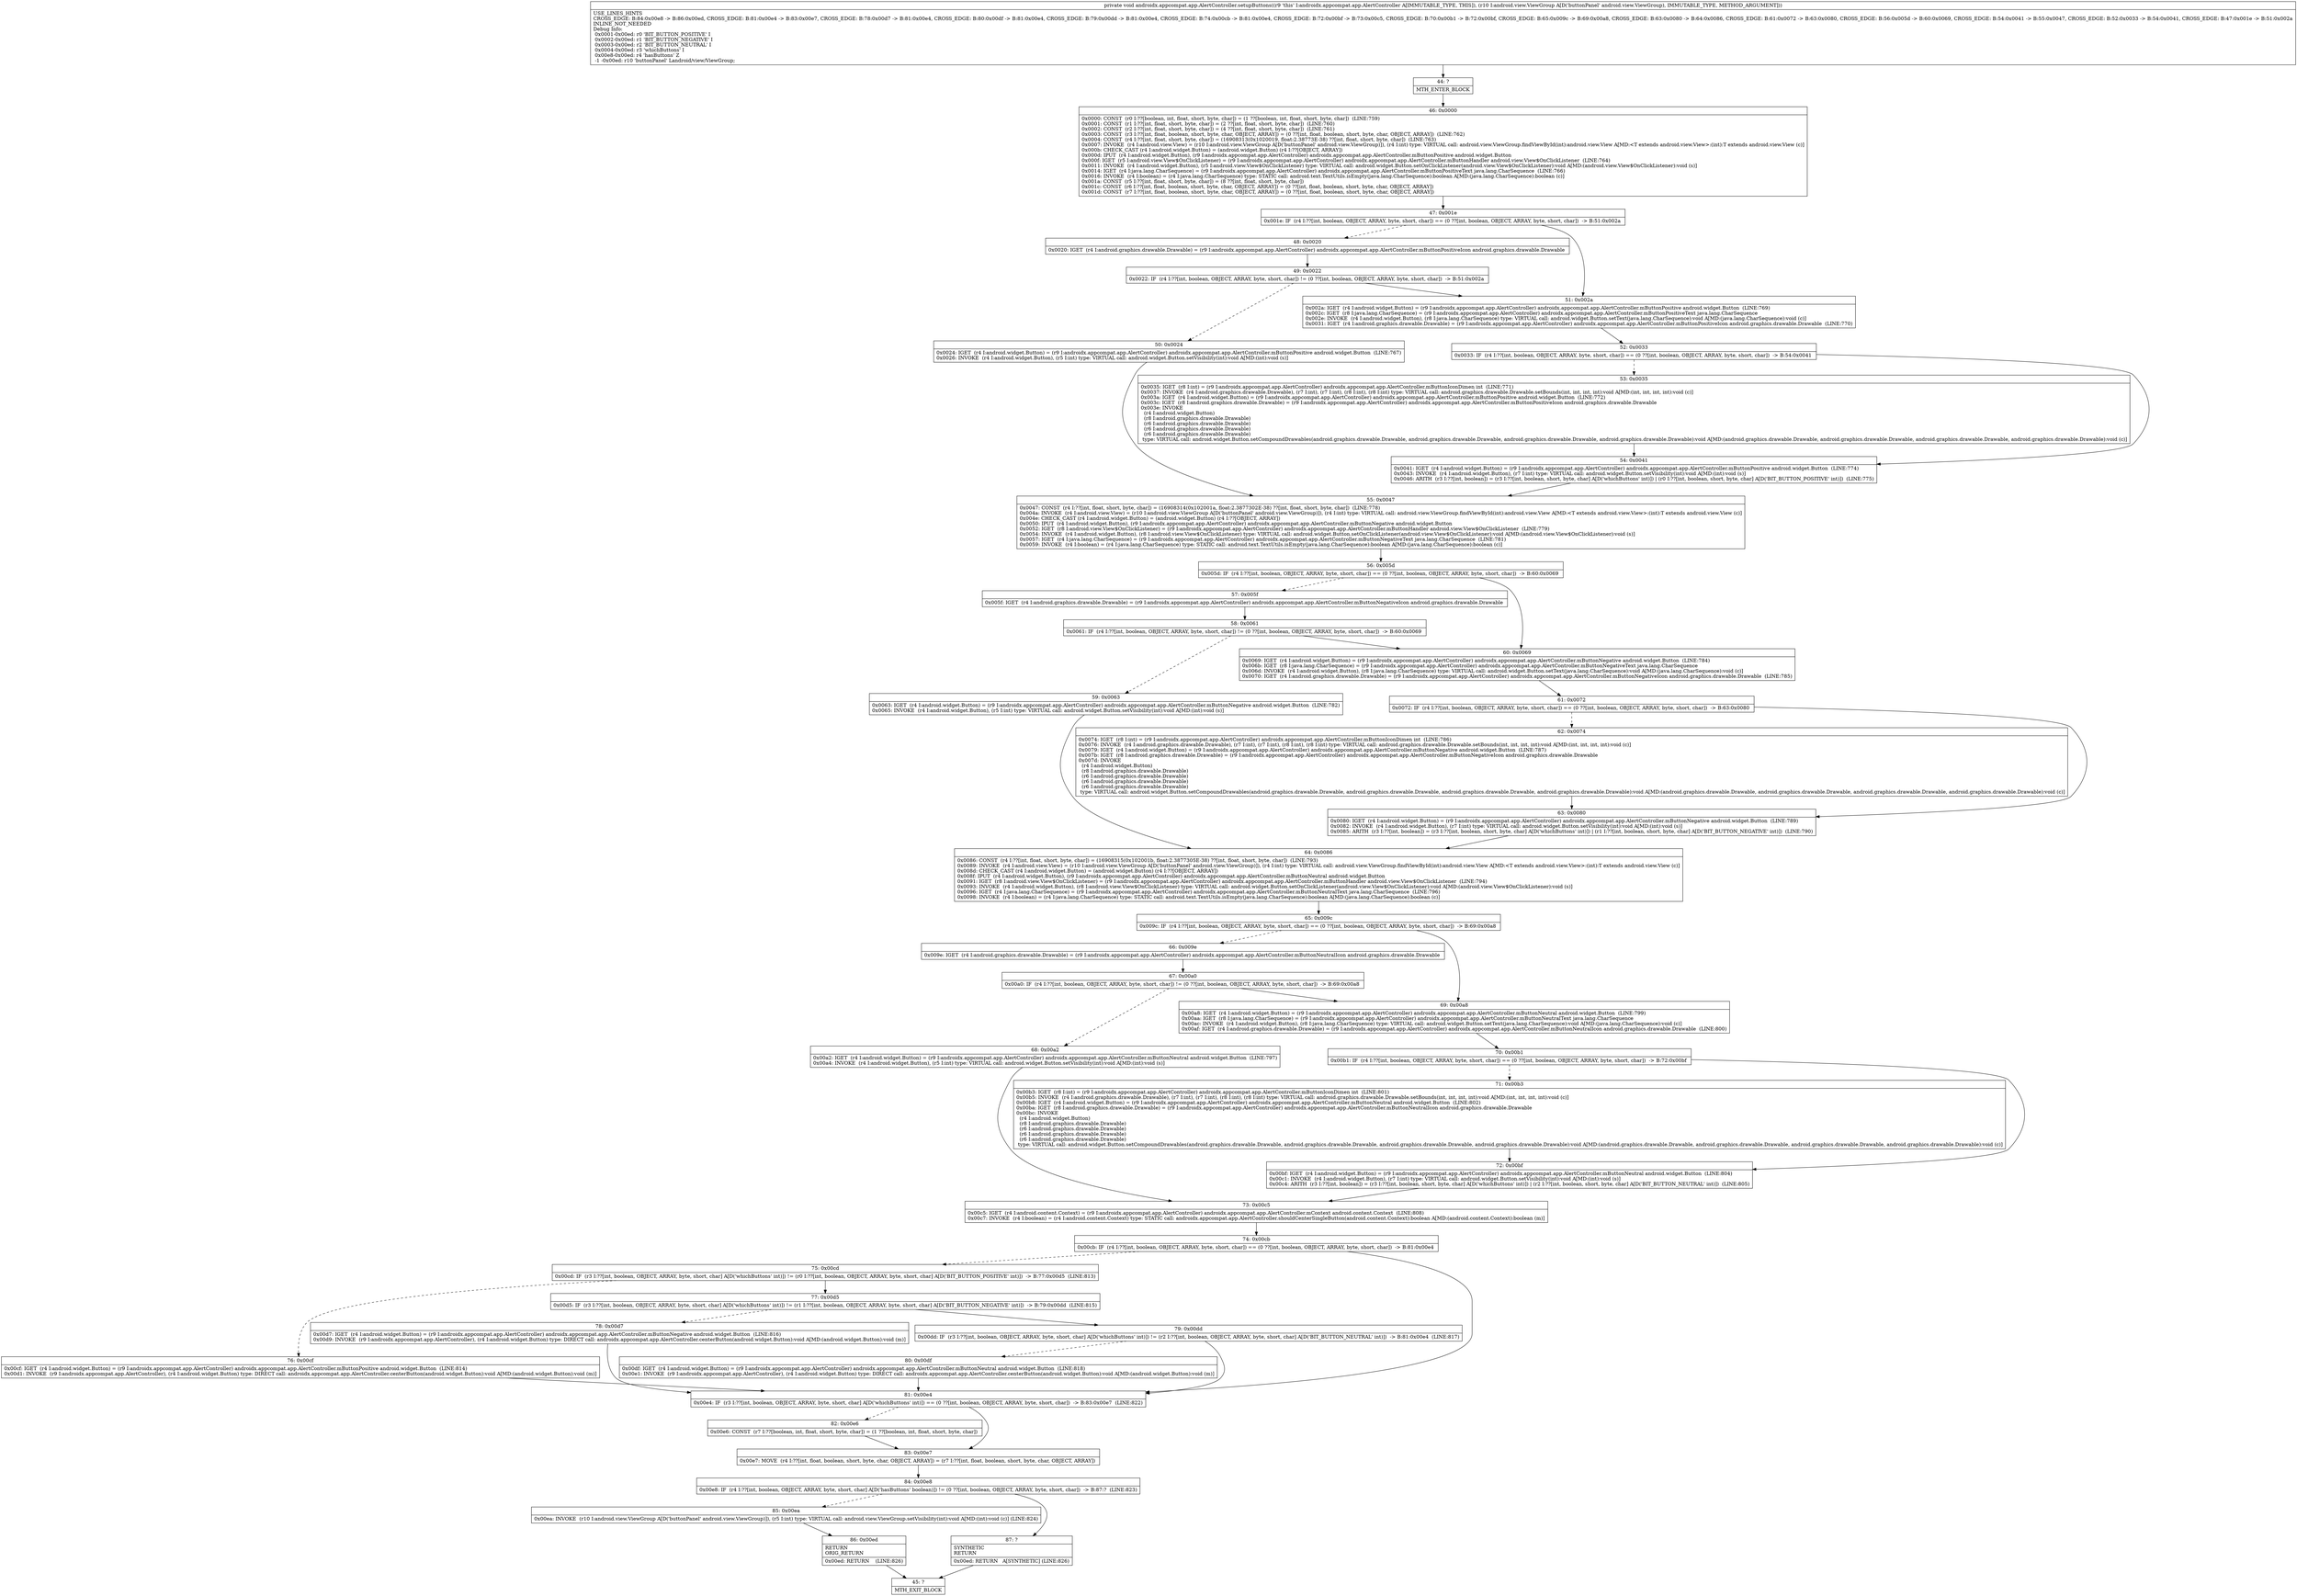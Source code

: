 digraph "CFG forandroidx.appcompat.app.AlertController.setupButtons(Landroid\/view\/ViewGroup;)V" {
Node_44 [shape=record,label="{44\:\ ?|MTH_ENTER_BLOCK\l}"];
Node_46 [shape=record,label="{46\:\ 0x0000|0x0000: CONST  (r0 I:??[boolean, int, float, short, byte, char]) = (1 ??[boolean, int, float, short, byte, char])  (LINE:759)\l0x0001: CONST  (r1 I:??[int, float, short, byte, char]) = (2 ??[int, float, short, byte, char])  (LINE:760)\l0x0002: CONST  (r2 I:??[int, float, short, byte, char]) = (4 ??[int, float, short, byte, char])  (LINE:761)\l0x0003: CONST  (r3 I:??[int, float, boolean, short, byte, char, OBJECT, ARRAY]) = (0 ??[int, float, boolean, short, byte, char, OBJECT, ARRAY])  (LINE:762)\l0x0004: CONST  (r4 I:??[int, float, short, byte, char]) = (16908313(0x1020019, float:2.38773E\-38) ??[int, float, short, byte, char])  (LINE:763)\l0x0007: INVOKE  (r4 I:android.view.View) = (r10 I:android.view.ViewGroup A[D('buttonPanel' android.view.ViewGroup)]), (r4 I:int) type: VIRTUAL call: android.view.ViewGroup.findViewById(int):android.view.View A[MD:\<T extends android.view.View\>:(int):T extends android.view.View (c)]\l0x000b: CHECK_CAST (r4 I:android.widget.Button) = (android.widget.Button) (r4 I:??[OBJECT, ARRAY]) \l0x000d: IPUT  (r4 I:android.widget.Button), (r9 I:androidx.appcompat.app.AlertController) androidx.appcompat.app.AlertController.mButtonPositive android.widget.Button \l0x000f: IGET  (r5 I:android.view.View$OnClickListener) = (r9 I:androidx.appcompat.app.AlertController) androidx.appcompat.app.AlertController.mButtonHandler android.view.View$OnClickListener  (LINE:764)\l0x0011: INVOKE  (r4 I:android.widget.Button), (r5 I:android.view.View$OnClickListener) type: VIRTUAL call: android.widget.Button.setOnClickListener(android.view.View$OnClickListener):void A[MD:(android.view.View$OnClickListener):void (s)]\l0x0014: IGET  (r4 I:java.lang.CharSequence) = (r9 I:androidx.appcompat.app.AlertController) androidx.appcompat.app.AlertController.mButtonPositiveText java.lang.CharSequence  (LINE:766)\l0x0016: INVOKE  (r4 I:boolean) = (r4 I:java.lang.CharSequence) type: STATIC call: android.text.TextUtils.isEmpty(java.lang.CharSequence):boolean A[MD:(java.lang.CharSequence):boolean (c)]\l0x001a: CONST  (r5 I:??[int, float, short, byte, char]) = (8 ??[int, float, short, byte, char]) \l0x001c: CONST  (r6 I:??[int, float, boolean, short, byte, char, OBJECT, ARRAY]) = (0 ??[int, float, boolean, short, byte, char, OBJECT, ARRAY]) \l0x001d: CONST  (r7 I:??[int, float, boolean, short, byte, char, OBJECT, ARRAY]) = (0 ??[int, float, boolean, short, byte, char, OBJECT, ARRAY]) \l}"];
Node_47 [shape=record,label="{47\:\ 0x001e|0x001e: IF  (r4 I:??[int, boolean, OBJECT, ARRAY, byte, short, char]) == (0 ??[int, boolean, OBJECT, ARRAY, byte, short, char])  \-\> B:51:0x002a \l}"];
Node_48 [shape=record,label="{48\:\ 0x0020|0x0020: IGET  (r4 I:android.graphics.drawable.Drawable) = (r9 I:androidx.appcompat.app.AlertController) androidx.appcompat.app.AlertController.mButtonPositiveIcon android.graphics.drawable.Drawable \l}"];
Node_49 [shape=record,label="{49\:\ 0x0022|0x0022: IF  (r4 I:??[int, boolean, OBJECT, ARRAY, byte, short, char]) != (0 ??[int, boolean, OBJECT, ARRAY, byte, short, char])  \-\> B:51:0x002a \l}"];
Node_50 [shape=record,label="{50\:\ 0x0024|0x0024: IGET  (r4 I:android.widget.Button) = (r9 I:androidx.appcompat.app.AlertController) androidx.appcompat.app.AlertController.mButtonPositive android.widget.Button  (LINE:767)\l0x0026: INVOKE  (r4 I:android.widget.Button), (r5 I:int) type: VIRTUAL call: android.widget.Button.setVisibility(int):void A[MD:(int):void (s)]\l}"];
Node_55 [shape=record,label="{55\:\ 0x0047|0x0047: CONST  (r4 I:??[int, float, short, byte, char]) = (16908314(0x102001a, float:2.3877302E\-38) ??[int, float, short, byte, char])  (LINE:778)\l0x004a: INVOKE  (r4 I:android.view.View) = (r10 I:android.view.ViewGroup A[D('buttonPanel' android.view.ViewGroup)]), (r4 I:int) type: VIRTUAL call: android.view.ViewGroup.findViewById(int):android.view.View A[MD:\<T extends android.view.View\>:(int):T extends android.view.View (c)]\l0x004e: CHECK_CAST (r4 I:android.widget.Button) = (android.widget.Button) (r4 I:??[OBJECT, ARRAY]) \l0x0050: IPUT  (r4 I:android.widget.Button), (r9 I:androidx.appcompat.app.AlertController) androidx.appcompat.app.AlertController.mButtonNegative android.widget.Button \l0x0052: IGET  (r8 I:android.view.View$OnClickListener) = (r9 I:androidx.appcompat.app.AlertController) androidx.appcompat.app.AlertController.mButtonHandler android.view.View$OnClickListener  (LINE:779)\l0x0054: INVOKE  (r4 I:android.widget.Button), (r8 I:android.view.View$OnClickListener) type: VIRTUAL call: android.widget.Button.setOnClickListener(android.view.View$OnClickListener):void A[MD:(android.view.View$OnClickListener):void (s)]\l0x0057: IGET  (r4 I:java.lang.CharSequence) = (r9 I:androidx.appcompat.app.AlertController) androidx.appcompat.app.AlertController.mButtonNegativeText java.lang.CharSequence  (LINE:781)\l0x0059: INVOKE  (r4 I:boolean) = (r4 I:java.lang.CharSequence) type: STATIC call: android.text.TextUtils.isEmpty(java.lang.CharSequence):boolean A[MD:(java.lang.CharSequence):boolean (c)]\l}"];
Node_56 [shape=record,label="{56\:\ 0x005d|0x005d: IF  (r4 I:??[int, boolean, OBJECT, ARRAY, byte, short, char]) == (0 ??[int, boolean, OBJECT, ARRAY, byte, short, char])  \-\> B:60:0x0069 \l}"];
Node_57 [shape=record,label="{57\:\ 0x005f|0x005f: IGET  (r4 I:android.graphics.drawable.Drawable) = (r9 I:androidx.appcompat.app.AlertController) androidx.appcompat.app.AlertController.mButtonNegativeIcon android.graphics.drawable.Drawable \l}"];
Node_58 [shape=record,label="{58\:\ 0x0061|0x0061: IF  (r4 I:??[int, boolean, OBJECT, ARRAY, byte, short, char]) != (0 ??[int, boolean, OBJECT, ARRAY, byte, short, char])  \-\> B:60:0x0069 \l}"];
Node_59 [shape=record,label="{59\:\ 0x0063|0x0063: IGET  (r4 I:android.widget.Button) = (r9 I:androidx.appcompat.app.AlertController) androidx.appcompat.app.AlertController.mButtonNegative android.widget.Button  (LINE:782)\l0x0065: INVOKE  (r4 I:android.widget.Button), (r5 I:int) type: VIRTUAL call: android.widget.Button.setVisibility(int):void A[MD:(int):void (s)]\l}"];
Node_64 [shape=record,label="{64\:\ 0x0086|0x0086: CONST  (r4 I:??[int, float, short, byte, char]) = (16908315(0x102001b, float:2.3877305E\-38) ??[int, float, short, byte, char])  (LINE:793)\l0x0089: INVOKE  (r4 I:android.view.View) = (r10 I:android.view.ViewGroup A[D('buttonPanel' android.view.ViewGroup)]), (r4 I:int) type: VIRTUAL call: android.view.ViewGroup.findViewById(int):android.view.View A[MD:\<T extends android.view.View\>:(int):T extends android.view.View (c)]\l0x008d: CHECK_CAST (r4 I:android.widget.Button) = (android.widget.Button) (r4 I:??[OBJECT, ARRAY]) \l0x008f: IPUT  (r4 I:android.widget.Button), (r9 I:androidx.appcompat.app.AlertController) androidx.appcompat.app.AlertController.mButtonNeutral android.widget.Button \l0x0091: IGET  (r8 I:android.view.View$OnClickListener) = (r9 I:androidx.appcompat.app.AlertController) androidx.appcompat.app.AlertController.mButtonHandler android.view.View$OnClickListener  (LINE:794)\l0x0093: INVOKE  (r4 I:android.widget.Button), (r8 I:android.view.View$OnClickListener) type: VIRTUAL call: android.widget.Button.setOnClickListener(android.view.View$OnClickListener):void A[MD:(android.view.View$OnClickListener):void (s)]\l0x0096: IGET  (r4 I:java.lang.CharSequence) = (r9 I:androidx.appcompat.app.AlertController) androidx.appcompat.app.AlertController.mButtonNeutralText java.lang.CharSequence  (LINE:796)\l0x0098: INVOKE  (r4 I:boolean) = (r4 I:java.lang.CharSequence) type: STATIC call: android.text.TextUtils.isEmpty(java.lang.CharSequence):boolean A[MD:(java.lang.CharSequence):boolean (c)]\l}"];
Node_65 [shape=record,label="{65\:\ 0x009c|0x009c: IF  (r4 I:??[int, boolean, OBJECT, ARRAY, byte, short, char]) == (0 ??[int, boolean, OBJECT, ARRAY, byte, short, char])  \-\> B:69:0x00a8 \l}"];
Node_66 [shape=record,label="{66\:\ 0x009e|0x009e: IGET  (r4 I:android.graphics.drawable.Drawable) = (r9 I:androidx.appcompat.app.AlertController) androidx.appcompat.app.AlertController.mButtonNeutralIcon android.graphics.drawable.Drawable \l}"];
Node_67 [shape=record,label="{67\:\ 0x00a0|0x00a0: IF  (r4 I:??[int, boolean, OBJECT, ARRAY, byte, short, char]) != (0 ??[int, boolean, OBJECT, ARRAY, byte, short, char])  \-\> B:69:0x00a8 \l}"];
Node_68 [shape=record,label="{68\:\ 0x00a2|0x00a2: IGET  (r4 I:android.widget.Button) = (r9 I:androidx.appcompat.app.AlertController) androidx.appcompat.app.AlertController.mButtonNeutral android.widget.Button  (LINE:797)\l0x00a4: INVOKE  (r4 I:android.widget.Button), (r5 I:int) type: VIRTUAL call: android.widget.Button.setVisibility(int):void A[MD:(int):void (s)]\l}"];
Node_73 [shape=record,label="{73\:\ 0x00c5|0x00c5: IGET  (r4 I:android.content.Context) = (r9 I:androidx.appcompat.app.AlertController) androidx.appcompat.app.AlertController.mContext android.content.Context  (LINE:808)\l0x00c7: INVOKE  (r4 I:boolean) = (r4 I:android.content.Context) type: STATIC call: androidx.appcompat.app.AlertController.shouldCenterSingleButton(android.content.Context):boolean A[MD:(android.content.Context):boolean (m)]\l}"];
Node_74 [shape=record,label="{74\:\ 0x00cb|0x00cb: IF  (r4 I:??[int, boolean, OBJECT, ARRAY, byte, short, char]) == (0 ??[int, boolean, OBJECT, ARRAY, byte, short, char])  \-\> B:81:0x00e4 \l}"];
Node_75 [shape=record,label="{75\:\ 0x00cd|0x00cd: IF  (r3 I:??[int, boolean, OBJECT, ARRAY, byte, short, char] A[D('whichButtons' int)]) != (r0 I:??[int, boolean, OBJECT, ARRAY, byte, short, char] A[D('BIT_BUTTON_POSITIVE' int)])  \-\> B:77:0x00d5  (LINE:813)\l}"];
Node_76 [shape=record,label="{76\:\ 0x00cf|0x00cf: IGET  (r4 I:android.widget.Button) = (r9 I:androidx.appcompat.app.AlertController) androidx.appcompat.app.AlertController.mButtonPositive android.widget.Button  (LINE:814)\l0x00d1: INVOKE  (r9 I:androidx.appcompat.app.AlertController), (r4 I:android.widget.Button) type: DIRECT call: androidx.appcompat.app.AlertController.centerButton(android.widget.Button):void A[MD:(android.widget.Button):void (m)]\l}"];
Node_77 [shape=record,label="{77\:\ 0x00d5|0x00d5: IF  (r3 I:??[int, boolean, OBJECT, ARRAY, byte, short, char] A[D('whichButtons' int)]) != (r1 I:??[int, boolean, OBJECT, ARRAY, byte, short, char] A[D('BIT_BUTTON_NEGATIVE' int)])  \-\> B:79:0x00dd  (LINE:815)\l}"];
Node_78 [shape=record,label="{78\:\ 0x00d7|0x00d7: IGET  (r4 I:android.widget.Button) = (r9 I:androidx.appcompat.app.AlertController) androidx.appcompat.app.AlertController.mButtonNegative android.widget.Button  (LINE:816)\l0x00d9: INVOKE  (r9 I:androidx.appcompat.app.AlertController), (r4 I:android.widget.Button) type: DIRECT call: androidx.appcompat.app.AlertController.centerButton(android.widget.Button):void A[MD:(android.widget.Button):void (m)]\l}"];
Node_79 [shape=record,label="{79\:\ 0x00dd|0x00dd: IF  (r3 I:??[int, boolean, OBJECT, ARRAY, byte, short, char] A[D('whichButtons' int)]) != (r2 I:??[int, boolean, OBJECT, ARRAY, byte, short, char] A[D('BIT_BUTTON_NEUTRAL' int)])  \-\> B:81:0x00e4  (LINE:817)\l}"];
Node_80 [shape=record,label="{80\:\ 0x00df|0x00df: IGET  (r4 I:android.widget.Button) = (r9 I:androidx.appcompat.app.AlertController) androidx.appcompat.app.AlertController.mButtonNeutral android.widget.Button  (LINE:818)\l0x00e1: INVOKE  (r9 I:androidx.appcompat.app.AlertController), (r4 I:android.widget.Button) type: DIRECT call: androidx.appcompat.app.AlertController.centerButton(android.widget.Button):void A[MD:(android.widget.Button):void (m)]\l}"];
Node_81 [shape=record,label="{81\:\ 0x00e4|0x00e4: IF  (r3 I:??[int, boolean, OBJECT, ARRAY, byte, short, char] A[D('whichButtons' int)]) == (0 ??[int, boolean, OBJECT, ARRAY, byte, short, char])  \-\> B:83:0x00e7  (LINE:822)\l}"];
Node_82 [shape=record,label="{82\:\ 0x00e6|0x00e6: CONST  (r7 I:??[boolean, int, float, short, byte, char]) = (1 ??[boolean, int, float, short, byte, char]) \l}"];
Node_83 [shape=record,label="{83\:\ 0x00e7|0x00e7: MOVE  (r4 I:??[int, float, boolean, short, byte, char, OBJECT, ARRAY]) = (r7 I:??[int, float, boolean, short, byte, char, OBJECT, ARRAY]) \l}"];
Node_84 [shape=record,label="{84\:\ 0x00e8|0x00e8: IF  (r4 I:??[int, boolean, OBJECT, ARRAY, byte, short, char] A[D('hasButtons' boolean)]) != (0 ??[int, boolean, OBJECT, ARRAY, byte, short, char])  \-\> B:87:?  (LINE:823)\l}"];
Node_85 [shape=record,label="{85\:\ 0x00ea|0x00ea: INVOKE  (r10 I:android.view.ViewGroup A[D('buttonPanel' android.view.ViewGroup)]), (r5 I:int) type: VIRTUAL call: android.view.ViewGroup.setVisibility(int):void A[MD:(int):void (c)] (LINE:824)\l}"];
Node_86 [shape=record,label="{86\:\ 0x00ed|RETURN\lORIG_RETURN\l|0x00ed: RETURN    (LINE:826)\l}"];
Node_45 [shape=record,label="{45\:\ ?|MTH_EXIT_BLOCK\l}"];
Node_87 [shape=record,label="{87\:\ ?|SYNTHETIC\lRETURN\l|0x00ed: RETURN   A[SYNTHETIC] (LINE:826)\l}"];
Node_69 [shape=record,label="{69\:\ 0x00a8|0x00a8: IGET  (r4 I:android.widget.Button) = (r9 I:androidx.appcompat.app.AlertController) androidx.appcompat.app.AlertController.mButtonNeutral android.widget.Button  (LINE:799)\l0x00aa: IGET  (r8 I:java.lang.CharSequence) = (r9 I:androidx.appcompat.app.AlertController) androidx.appcompat.app.AlertController.mButtonNeutralText java.lang.CharSequence \l0x00ac: INVOKE  (r4 I:android.widget.Button), (r8 I:java.lang.CharSequence) type: VIRTUAL call: android.widget.Button.setText(java.lang.CharSequence):void A[MD:(java.lang.CharSequence):void (c)]\l0x00af: IGET  (r4 I:android.graphics.drawable.Drawable) = (r9 I:androidx.appcompat.app.AlertController) androidx.appcompat.app.AlertController.mButtonNeutralIcon android.graphics.drawable.Drawable  (LINE:800)\l}"];
Node_70 [shape=record,label="{70\:\ 0x00b1|0x00b1: IF  (r4 I:??[int, boolean, OBJECT, ARRAY, byte, short, char]) == (0 ??[int, boolean, OBJECT, ARRAY, byte, short, char])  \-\> B:72:0x00bf \l}"];
Node_71 [shape=record,label="{71\:\ 0x00b3|0x00b3: IGET  (r8 I:int) = (r9 I:androidx.appcompat.app.AlertController) androidx.appcompat.app.AlertController.mButtonIconDimen int  (LINE:801)\l0x00b5: INVOKE  (r4 I:android.graphics.drawable.Drawable), (r7 I:int), (r7 I:int), (r8 I:int), (r8 I:int) type: VIRTUAL call: android.graphics.drawable.Drawable.setBounds(int, int, int, int):void A[MD:(int, int, int, int):void (c)]\l0x00b8: IGET  (r4 I:android.widget.Button) = (r9 I:androidx.appcompat.app.AlertController) androidx.appcompat.app.AlertController.mButtonNeutral android.widget.Button  (LINE:802)\l0x00ba: IGET  (r8 I:android.graphics.drawable.Drawable) = (r9 I:androidx.appcompat.app.AlertController) androidx.appcompat.app.AlertController.mButtonNeutralIcon android.graphics.drawable.Drawable \l0x00bc: INVOKE  \l  (r4 I:android.widget.Button)\l  (r8 I:android.graphics.drawable.Drawable)\l  (r6 I:android.graphics.drawable.Drawable)\l  (r6 I:android.graphics.drawable.Drawable)\l  (r6 I:android.graphics.drawable.Drawable)\l type: VIRTUAL call: android.widget.Button.setCompoundDrawables(android.graphics.drawable.Drawable, android.graphics.drawable.Drawable, android.graphics.drawable.Drawable, android.graphics.drawable.Drawable):void A[MD:(android.graphics.drawable.Drawable, android.graphics.drawable.Drawable, android.graphics.drawable.Drawable, android.graphics.drawable.Drawable):void (c)]\l}"];
Node_72 [shape=record,label="{72\:\ 0x00bf|0x00bf: IGET  (r4 I:android.widget.Button) = (r9 I:androidx.appcompat.app.AlertController) androidx.appcompat.app.AlertController.mButtonNeutral android.widget.Button  (LINE:804)\l0x00c1: INVOKE  (r4 I:android.widget.Button), (r7 I:int) type: VIRTUAL call: android.widget.Button.setVisibility(int):void A[MD:(int):void (s)]\l0x00c4: ARITH  (r3 I:??[int, boolean]) = (r3 I:??[int, boolean, short, byte, char] A[D('whichButtons' int)]) \| (r2 I:??[int, boolean, short, byte, char] A[D('BIT_BUTTON_NEUTRAL' int)])  (LINE:805)\l}"];
Node_60 [shape=record,label="{60\:\ 0x0069|0x0069: IGET  (r4 I:android.widget.Button) = (r9 I:androidx.appcompat.app.AlertController) androidx.appcompat.app.AlertController.mButtonNegative android.widget.Button  (LINE:784)\l0x006b: IGET  (r8 I:java.lang.CharSequence) = (r9 I:androidx.appcompat.app.AlertController) androidx.appcompat.app.AlertController.mButtonNegativeText java.lang.CharSequence \l0x006d: INVOKE  (r4 I:android.widget.Button), (r8 I:java.lang.CharSequence) type: VIRTUAL call: android.widget.Button.setText(java.lang.CharSequence):void A[MD:(java.lang.CharSequence):void (c)]\l0x0070: IGET  (r4 I:android.graphics.drawable.Drawable) = (r9 I:androidx.appcompat.app.AlertController) androidx.appcompat.app.AlertController.mButtonNegativeIcon android.graphics.drawable.Drawable  (LINE:785)\l}"];
Node_61 [shape=record,label="{61\:\ 0x0072|0x0072: IF  (r4 I:??[int, boolean, OBJECT, ARRAY, byte, short, char]) == (0 ??[int, boolean, OBJECT, ARRAY, byte, short, char])  \-\> B:63:0x0080 \l}"];
Node_62 [shape=record,label="{62\:\ 0x0074|0x0074: IGET  (r8 I:int) = (r9 I:androidx.appcompat.app.AlertController) androidx.appcompat.app.AlertController.mButtonIconDimen int  (LINE:786)\l0x0076: INVOKE  (r4 I:android.graphics.drawable.Drawable), (r7 I:int), (r7 I:int), (r8 I:int), (r8 I:int) type: VIRTUAL call: android.graphics.drawable.Drawable.setBounds(int, int, int, int):void A[MD:(int, int, int, int):void (c)]\l0x0079: IGET  (r4 I:android.widget.Button) = (r9 I:androidx.appcompat.app.AlertController) androidx.appcompat.app.AlertController.mButtonNegative android.widget.Button  (LINE:787)\l0x007b: IGET  (r8 I:android.graphics.drawable.Drawable) = (r9 I:androidx.appcompat.app.AlertController) androidx.appcompat.app.AlertController.mButtonNegativeIcon android.graphics.drawable.Drawable \l0x007d: INVOKE  \l  (r4 I:android.widget.Button)\l  (r8 I:android.graphics.drawable.Drawable)\l  (r6 I:android.graphics.drawable.Drawable)\l  (r6 I:android.graphics.drawable.Drawable)\l  (r6 I:android.graphics.drawable.Drawable)\l type: VIRTUAL call: android.widget.Button.setCompoundDrawables(android.graphics.drawable.Drawable, android.graphics.drawable.Drawable, android.graphics.drawable.Drawable, android.graphics.drawable.Drawable):void A[MD:(android.graphics.drawable.Drawable, android.graphics.drawable.Drawable, android.graphics.drawable.Drawable, android.graphics.drawable.Drawable):void (c)]\l}"];
Node_63 [shape=record,label="{63\:\ 0x0080|0x0080: IGET  (r4 I:android.widget.Button) = (r9 I:androidx.appcompat.app.AlertController) androidx.appcompat.app.AlertController.mButtonNegative android.widget.Button  (LINE:789)\l0x0082: INVOKE  (r4 I:android.widget.Button), (r7 I:int) type: VIRTUAL call: android.widget.Button.setVisibility(int):void A[MD:(int):void (s)]\l0x0085: ARITH  (r3 I:??[int, boolean]) = (r3 I:??[int, boolean, short, byte, char] A[D('whichButtons' int)]) \| (r1 I:??[int, boolean, short, byte, char] A[D('BIT_BUTTON_NEGATIVE' int)])  (LINE:790)\l}"];
Node_51 [shape=record,label="{51\:\ 0x002a|0x002a: IGET  (r4 I:android.widget.Button) = (r9 I:androidx.appcompat.app.AlertController) androidx.appcompat.app.AlertController.mButtonPositive android.widget.Button  (LINE:769)\l0x002c: IGET  (r8 I:java.lang.CharSequence) = (r9 I:androidx.appcompat.app.AlertController) androidx.appcompat.app.AlertController.mButtonPositiveText java.lang.CharSequence \l0x002e: INVOKE  (r4 I:android.widget.Button), (r8 I:java.lang.CharSequence) type: VIRTUAL call: android.widget.Button.setText(java.lang.CharSequence):void A[MD:(java.lang.CharSequence):void (c)]\l0x0031: IGET  (r4 I:android.graphics.drawable.Drawable) = (r9 I:androidx.appcompat.app.AlertController) androidx.appcompat.app.AlertController.mButtonPositiveIcon android.graphics.drawable.Drawable  (LINE:770)\l}"];
Node_52 [shape=record,label="{52\:\ 0x0033|0x0033: IF  (r4 I:??[int, boolean, OBJECT, ARRAY, byte, short, char]) == (0 ??[int, boolean, OBJECT, ARRAY, byte, short, char])  \-\> B:54:0x0041 \l}"];
Node_53 [shape=record,label="{53\:\ 0x0035|0x0035: IGET  (r8 I:int) = (r9 I:androidx.appcompat.app.AlertController) androidx.appcompat.app.AlertController.mButtonIconDimen int  (LINE:771)\l0x0037: INVOKE  (r4 I:android.graphics.drawable.Drawable), (r7 I:int), (r7 I:int), (r8 I:int), (r8 I:int) type: VIRTUAL call: android.graphics.drawable.Drawable.setBounds(int, int, int, int):void A[MD:(int, int, int, int):void (c)]\l0x003a: IGET  (r4 I:android.widget.Button) = (r9 I:androidx.appcompat.app.AlertController) androidx.appcompat.app.AlertController.mButtonPositive android.widget.Button  (LINE:772)\l0x003c: IGET  (r8 I:android.graphics.drawable.Drawable) = (r9 I:androidx.appcompat.app.AlertController) androidx.appcompat.app.AlertController.mButtonPositiveIcon android.graphics.drawable.Drawable \l0x003e: INVOKE  \l  (r4 I:android.widget.Button)\l  (r8 I:android.graphics.drawable.Drawable)\l  (r6 I:android.graphics.drawable.Drawable)\l  (r6 I:android.graphics.drawable.Drawable)\l  (r6 I:android.graphics.drawable.Drawable)\l type: VIRTUAL call: android.widget.Button.setCompoundDrawables(android.graphics.drawable.Drawable, android.graphics.drawable.Drawable, android.graphics.drawable.Drawable, android.graphics.drawable.Drawable):void A[MD:(android.graphics.drawable.Drawable, android.graphics.drawable.Drawable, android.graphics.drawable.Drawable, android.graphics.drawable.Drawable):void (c)]\l}"];
Node_54 [shape=record,label="{54\:\ 0x0041|0x0041: IGET  (r4 I:android.widget.Button) = (r9 I:androidx.appcompat.app.AlertController) androidx.appcompat.app.AlertController.mButtonPositive android.widget.Button  (LINE:774)\l0x0043: INVOKE  (r4 I:android.widget.Button), (r7 I:int) type: VIRTUAL call: android.widget.Button.setVisibility(int):void A[MD:(int):void (s)]\l0x0046: ARITH  (r3 I:??[int, boolean]) = (r3 I:??[int, boolean, short, byte, char] A[D('whichButtons' int)]) \| (r0 I:??[int, boolean, short, byte, char] A[D('BIT_BUTTON_POSITIVE' int)])  (LINE:775)\l}"];
MethodNode[shape=record,label="{private void androidx.appcompat.app.AlertController.setupButtons((r9 'this' I:androidx.appcompat.app.AlertController A[IMMUTABLE_TYPE, THIS]), (r10 I:android.view.ViewGroup A[D('buttonPanel' android.view.ViewGroup), IMMUTABLE_TYPE, METHOD_ARGUMENT]))  | USE_LINES_HINTS\lCROSS_EDGE: B:84:0x00e8 \-\> B:86:0x00ed, CROSS_EDGE: B:81:0x00e4 \-\> B:83:0x00e7, CROSS_EDGE: B:78:0x00d7 \-\> B:81:0x00e4, CROSS_EDGE: B:80:0x00df \-\> B:81:0x00e4, CROSS_EDGE: B:79:0x00dd \-\> B:81:0x00e4, CROSS_EDGE: B:74:0x00cb \-\> B:81:0x00e4, CROSS_EDGE: B:72:0x00bf \-\> B:73:0x00c5, CROSS_EDGE: B:70:0x00b1 \-\> B:72:0x00bf, CROSS_EDGE: B:65:0x009c \-\> B:69:0x00a8, CROSS_EDGE: B:63:0x0080 \-\> B:64:0x0086, CROSS_EDGE: B:61:0x0072 \-\> B:63:0x0080, CROSS_EDGE: B:56:0x005d \-\> B:60:0x0069, CROSS_EDGE: B:54:0x0041 \-\> B:55:0x0047, CROSS_EDGE: B:52:0x0033 \-\> B:54:0x0041, CROSS_EDGE: B:47:0x001e \-\> B:51:0x002a\lINLINE_NOT_NEEDED\lDebug Info:\l  0x0001\-0x00ed: r0 'BIT_BUTTON_POSITIVE' I\l  0x0002\-0x00ed: r1 'BIT_BUTTON_NEGATIVE' I\l  0x0003\-0x00ed: r2 'BIT_BUTTON_NEUTRAL' I\l  0x0004\-0x00ed: r3 'whichButtons' I\l  0x00e8\-0x00ed: r4 'hasButtons' Z\l  \-1 \-0x00ed: r10 'buttonPanel' Landroid\/view\/ViewGroup;\l}"];
MethodNode -> Node_44;Node_44 -> Node_46;
Node_46 -> Node_47;
Node_47 -> Node_48[style=dashed];
Node_47 -> Node_51;
Node_48 -> Node_49;
Node_49 -> Node_50[style=dashed];
Node_49 -> Node_51;
Node_50 -> Node_55;
Node_55 -> Node_56;
Node_56 -> Node_57[style=dashed];
Node_56 -> Node_60;
Node_57 -> Node_58;
Node_58 -> Node_59[style=dashed];
Node_58 -> Node_60;
Node_59 -> Node_64;
Node_64 -> Node_65;
Node_65 -> Node_66[style=dashed];
Node_65 -> Node_69;
Node_66 -> Node_67;
Node_67 -> Node_68[style=dashed];
Node_67 -> Node_69;
Node_68 -> Node_73;
Node_73 -> Node_74;
Node_74 -> Node_75[style=dashed];
Node_74 -> Node_81;
Node_75 -> Node_76[style=dashed];
Node_75 -> Node_77;
Node_76 -> Node_81;
Node_77 -> Node_78[style=dashed];
Node_77 -> Node_79;
Node_78 -> Node_81;
Node_79 -> Node_80[style=dashed];
Node_79 -> Node_81;
Node_80 -> Node_81;
Node_81 -> Node_82[style=dashed];
Node_81 -> Node_83;
Node_82 -> Node_83;
Node_83 -> Node_84;
Node_84 -> Node_85[style=dashed];
Node_84 -> Node_87;
Node_85 -> Node_86;
Node_86 -> Node_45;
Node_87 -> Node_45;
Node_69 -> Node_70;
Node_70 -> Node_71[style=dashed];
Node_70 -> Node_72;
Node_71 -> Node_72;
Node_72 -> Node_73;
Node_60 -> Node_61;
Node_61 -> Node_62[style=dashed];
Node_61 -> Node_63;
Node_62 -> Node_63;
Node_63 -> Node_64;
Node_51 -> Node_52;
Node_52 -> Node_53[style=dashed];
Node_52 -> Node_54;
Node_53 -> Node_54;
Node_54 -> Node_55;
}

